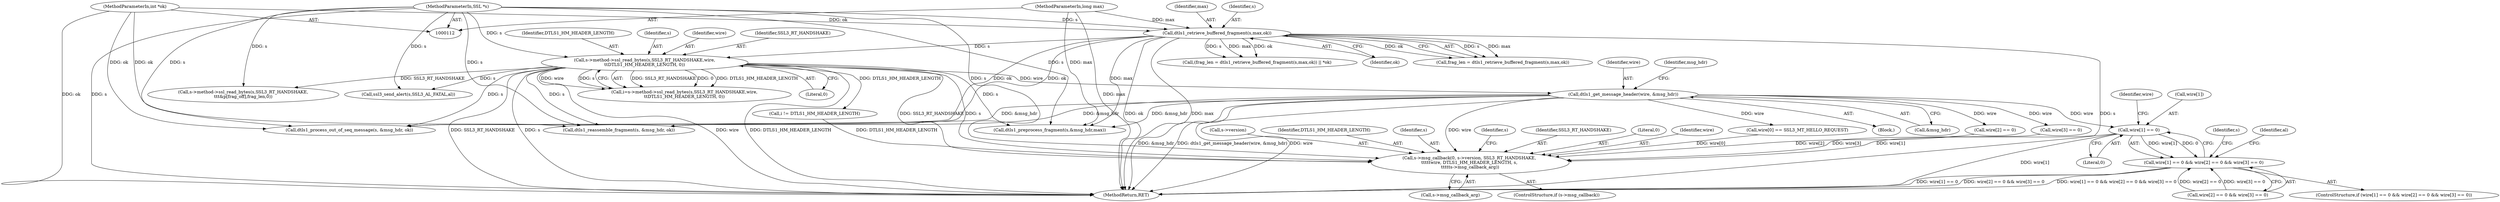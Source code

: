 digraph "0_openssl_d3152655d5319ce883c8e3ac4b99f8de4c59d846@array" {
"1000260" [label="(Call,wire[1] == 0)"];
"1000176" [label="(Call,dtls1_get_message_header(wire, &msg_hdr))"];
"1000142" [label="(Call,s->method->ssl_read_bytes(s,SSL3_RT_HANDSHAKE,wire,\n\t\tDTLS1_HM_HEADER_LENGTH, 0))"];
"1000131" [label="(Call,dtls1_retrieve_buffered_fragment(s,max,ok))"];
"1000113" [label="(MethodParameterIn,SSL *s)"];
"1000116" [label="(MethodParameterIn,long max)"];
"1000117" [label="(MethodParameterIn,int *ok)"];
"1000259" [label="(Call,wire[1] == 0 && wire[2] == 0 && wire[3] == 0)"];
"1000281" [label="(Call,s->msg_callback(0, s->version, SSL3_RT_HANDSHAKE, \n\t\t\t\t\twire, DTLS1_HM_HEADER_LENGTH, s, \n\t\t\t\t\ts->msg_callback_arg))"];
"1000283" [label="(Call,s->version)"];
"1000204" [label="(Call,dtls1_process_out_of_seq_message(s, &msg_hdr, ok))"];
"1000143" [label="(Identifier,s)"];
"1000133" [label="(Identifier,max)"];
"1000116" [label="(MethodParameterIn,long max)"];
"1000258" [label="(ControlStructure,if (wire[1] == 0 && wire[2] == 0 && wire[3] == 0))"];
"1000177" [label="(Identifier,wire)"];
"1000288" [label="(Identifier,DTLS1_HM_HEADER_LENGTH)"];
"1000289" [label="(Identifier,s)"];
"1000128" [label="(Call,(frag_len = dtls1_retrieve_buffered_fragment(s,max,ok)) || *ok)"];
"1000265" [label="(Call,wire[2] == 0 && wire[3] == 0)"];
"1000279" [label="(Identifier,s)"];
"1000277" [label="(ControlStructure,if (s->msg_callback))"];
"1000134" [label="(Identifier,ok)"];
"1000252" [label="(Call,wire[0] == SSL3_MT_HELLO_REQUEST)"];
"1000184" [label="(Identifier,msg_hdr)"];
"1000118" [label="(Block,)"];
"1000295" [label="(Identifier,s)"];
"1000264" [label="(Literal,0)"];
"1000286" [label="(Identifier,SSL3_RT_HANDSHAKE)"];
"1000261" [label="(Call,wire[1])"];
"1000142" [label="(Call,s->method->ssl_read_bytes(s,SSL3_RT_HANDSHAKE,wire,\n\t\tDTLS1_HM_HEADER_LENGTH, 0))"];
"1000140" [label="(Call,i=s->method->ssl_read_bytes(s,SSL3_RT_HANDSHAKE,wire,\n\t\tDTLS1_HM_HEADER_LENGTH, 0))"];
"1000266" [label="(Call,wire[2] == 0)"];
"1000145" [label="(Identifier,wire)"];
"1000129" [label="(Call,frag_len = dtls1_retrieve_buffered_fragment(s,max,ok))"];
"1000311" [label="(Call,dtls1_preprocess_fragment(s,&msg_hdr,max))"];
"1000178" [label="(Call,&msg_hdr)"];
"1000144" [label="(Identifier,SSL3_RT_HANDSHAKE)"];
"1000281" [label="(Call,s->msg_callback(0, s->version, SSL3_RT_HANDSHAKE, \n\t\t\t\t\twire, DTLS1_HM_HEADER_LENGTH, s, \n\t\t\t\t\ts->msg_callback_arg))"];
"1000341" [label="(Call,s->method->ssl_read_bytes(s,SSL3_RT_HANDSHAKE,\n\t\t\t&p[frag_off],frag_len,0))"];
"1000259" [label="(Call,wire[1] == 0 && wire[2] == 0 && wire[3] == 0)"];
"1000117" [label="(MethodParameterIn,int *ok)"];
"1000302" [label="(Identifier,al)"];
"1000176" [label="(Call,dtls1_get_message_header(wire, &msg_hdr))"];
"1000146" [label="(Identifier,DTLS1_HM_HEADER_LENGTH)"];
"1000290" [label="(Call,s->msg_callback_arg)"];
"1000231" [label="(Call,dtls1_reassemble_fragment(s, &msg_hdr, ok))"];
"1000260" [label="(Call,wire[1] == 0)"];
"1000282" [label="(Literal,0)"];
"1000271" [label="(Call,wire[3] == 0)"];
"1000113" [label="(MethodParameterIn,SSL *s)"];
"1000287" [label="(Identifier,wire)"];
"1000132" [label="(Identifier,s)"];
"1000412" [label="(MethodReturn,RET)"];
"1000268" [label="(Identifier,wire)"];
"1000396" [label="(Call,ssl3_send_alert(s,SSL3_AL_FATAL,al))"];
"1000147" [label="(Literal,0)"];
"1000131" [label="(Call,dtls1_retrieve_buffered_fragment(s,max,ok))"];
"1000165" [label="(Call,i != DTLS1_HM_HEADER_LENGTH)"];
"1000260" -> "1000259"  [label="AST: "];
"1000260" -> "1000264"  [label="CFG: "];
"1000261" -> "1000260"  [label="AST: "];
"1000264" -> "1000260"  [label="AST: "];
"1000268" -> "1000260"  [label="CFG: "];
"1000259" -> "1000260"  [label="CFG: "];
"1000260" -> "1000412"  [label="DDG: wire[1]"];
"1000260" -> "1000259"  [label="DDG: wire[1]"];
"1000260" -> "1000259"  [label="DDG: 0"];
"1000176" -> "1000260"  [label="DDG: wire"];
"1000260" -> "1000281"  [label="DDG: wire[1]"];
"1000176" -> "1000118"  [label="AST: "];
"1000176" -> "1000178"  [label="CFG: "];
"1000177" -> "1000176"  [label="AST: "];
"1000178" -> "1000176"  [label="AST: "];
"1000184" -> "1000176"  [label="CFG: "];
"1000176" -> "1000412"  [label="DDG: &msg_hdr"];
"1000176" -> "1000412"  [label="DDG: dtls1_get_message_header(wire, &msg_hdr)"];
"1000176" -> "1000412"  [label="DDG: wire"];
"1000142" -> "1000176"  [label="DDG: wire"];
"1000176" -> "1000204"  [label="DDG: &msg_hdr"];
"1000176" -> "1000231"  [label="DDG: &msg_hdr"];
"1000176" -> "1000252"  [label="DDG: wire"];
"1000176" -> "1000266"  [label="DDG: wire"];
"1000176" -> "1000271"  [label="DDG: wire"];
"1000176" -> "1000281"  [label="DDG: wire"];
"1000176" -> "1000311"  [label="DDG: &msg_hdr"];
"1000142" -> "1000140"  [label="AST: "];
"1000142" -> "1000147"  [label="CFG: "];
"1000143" -> "1000142"  [label="AST: "];
"1000144" -> "1000142"  [label="AST: "];
"1000145" -> "1000142"  [label="AST: "];
"1000146" -> "1000142"  [label="AST: "];
"1000147" -> "1000142"  [label="AST: "];
"1000140" -> "1000142"  [label="CFG: "];
"1000142" -> "1000412"  [label="DDG: DTLS1_HM_HEADER_LENGTH"];
"1000142" -> "1000412"  [label="DDG: SSL3_RT_HANDSHAKE"];
"1000142" -> "1000412"  [label="DDG: s"];
"1000142" -> "1000412"  [label="DDG: wire"];
"1000142" -> "1000140"  [label="DDG: SSL3_RT_HANDSHAKE"];
"1000142" -> "1000140"  [label="DDG: 0"];
"1000142" -> "1000140"  [label="DDG: DTLS1_HM_HEADER_LENGTH"];
"1000142" -> "1000140"  [label="DDG: wire"];
"1000142" -> "1000140"  [label="DDG: s"];
"1000131" -> "1000142"  [label="DDG: s"];
"1000113" -> "1000142"  [label="DDG: s"];
"1000142" -> "1000165"  [label="DDG: DTLS1_HM_HEADER_LENGTH"];
"1000142" -> "1000204"  [label="DDG: s"];
"1000142" -> "1000231"  [label="DDG: s"];
"1000142" -> "1000281"  [label="DDG: SSL3_RT_HANDSHAKE"];
"1000142" -> "1000281"  [label="DDG: s"];
"1000142" -> "1000311"  [label="DDG: s"];
"1000142" -> "1000341"  [label="DDG: SSL3_RT_HANDSHAKE"];
"1000142" -> "1000396"  [label="DDG: s"];
"1000131" -> "1000129"  [label="AST: "];
"1000131" -> "1000134"  [label="CFG: "];
"1000132" -> "1000131"  [label="AST: "];
"1000133" -> "1000131"  [label="AST: "];
"1000134" -> "1000131"  [label="AST: "];
"1000129" -> "1000131"  [label="CFG: "];
"1000131" -> "1000412"  [label="DDG: s"];
"1000131" -> "1000412"  [label="DDG: ok"];
"1000131" -> "1000412"  [label="DDG: max"];
"1000131" -> "1000128"  [label="DDG: s"];
"1000131" -> "1000128"  [label="DDG: max"];
"1000131" -> "1000128"  [label="DDG: ok"];
"1000131" -> "1000129"  [label="DDG: s"];
"1000131" -> "1000129"  [label="DDG: max"];
"1000131" -> "1000129"  [label="DDG: ok"];
"1000113" -> "1000131"  [label="DDG: s"];
"1000116" -> "1000131"  [label="DDG: max"];
"1000117" -> "1000131"  [label="DDG: ok"];
"1000131" -> "1000204"  [label="DDG: ok"];
"1000131" -> "1000231"  [label="DDG: ok"];
"1000131" -> "1000311"  [label="DDG: max"];
"1000113" -> "1000112"  [label="AST: "];
"1000113" -> "1000412"  [label="DDG: s"];
"1000113" -> "1000204"  [label="DDG: s"];
"1000113" -> "1000231"  [label="DDG: s"];
"1000113" -> "1000281"  [label="DDG: s"];
"1000113" -> "1000311"  [label="DDG: s"];
"1000113" -> "1000341"  [label="DDG: s"];
"1000113" -> "1000396"  [label="DDG: s"];
"1000116" -> "1000112"  [label="AST: "];
"1000116" -> "1000412"  [label="DDG: max"];
"1000116" -> "1000311"  [label="DDG: max"];
"1000117" -> "1000112"  [label="AST: "];
"1000117" -> "1000412"  [label="DDG: ok"];
"1000117" -> "1000204"  [label="DDG: ok"];
"1000117" -> "1000231"  [label="DDG: ok"];
"1000259" -> "1000258"  [label="AST: "];
"1000259" -> "1000265"  [label="CFG: "];
"1000265" -> "1000259"  [label="AST: "];
"1000279" -> "1000259"  [label="CFG: "];
"1000302" -> "1000259"  [label="CFG: "];
"1000259" -> "1000412"  [label="DDG: wire[1] == 0 && wire[2] == 0 && wire[3] == 0"];
"1000259" -> "1000412"  [label="DDG: wire[1] == 0"];
"1000259" -> "1000412"  [label="DDG: wire[2] == 0 && wire[3] == 0"];
"1000265" -> "1000259"  [label="DDG: wire[2] == 0"];
"1000265" -> "1000259"  [label="DDG: wire[3] == 0"];
"1000281" -> "1000277"  [label="AST: "];
"1000281" -> "1000290"  [label="CFG: "];
"1000282" -> "1000281"  [label="AST: "];
"1000283" -> "1000281"  [label="AST: "];
"1000286" -> "1000281"  [label="AST: "];
"1000287" -> "1000281"  [label="AST: "];
"1000288" -> "1000281"  [label="AST: "];
"1000289" -> "1000281"  [label="AST: "];
"1000290" -> "1000281"  [label="AST: "];
"1000295" -> "1000281"  [label="CFG: "];
"1000252" -> "1000281"  [label="DDG: wire[0]"];
"1000266" -> "1000281"  [label="DDG: wire[2]"];
"1000271" -> "1000281"  [label="DDG: wire[3]"];
"1000165" -> "1000281"  [label="DDG: DTLS1_HM_HEADER_LENGTH"];
}
